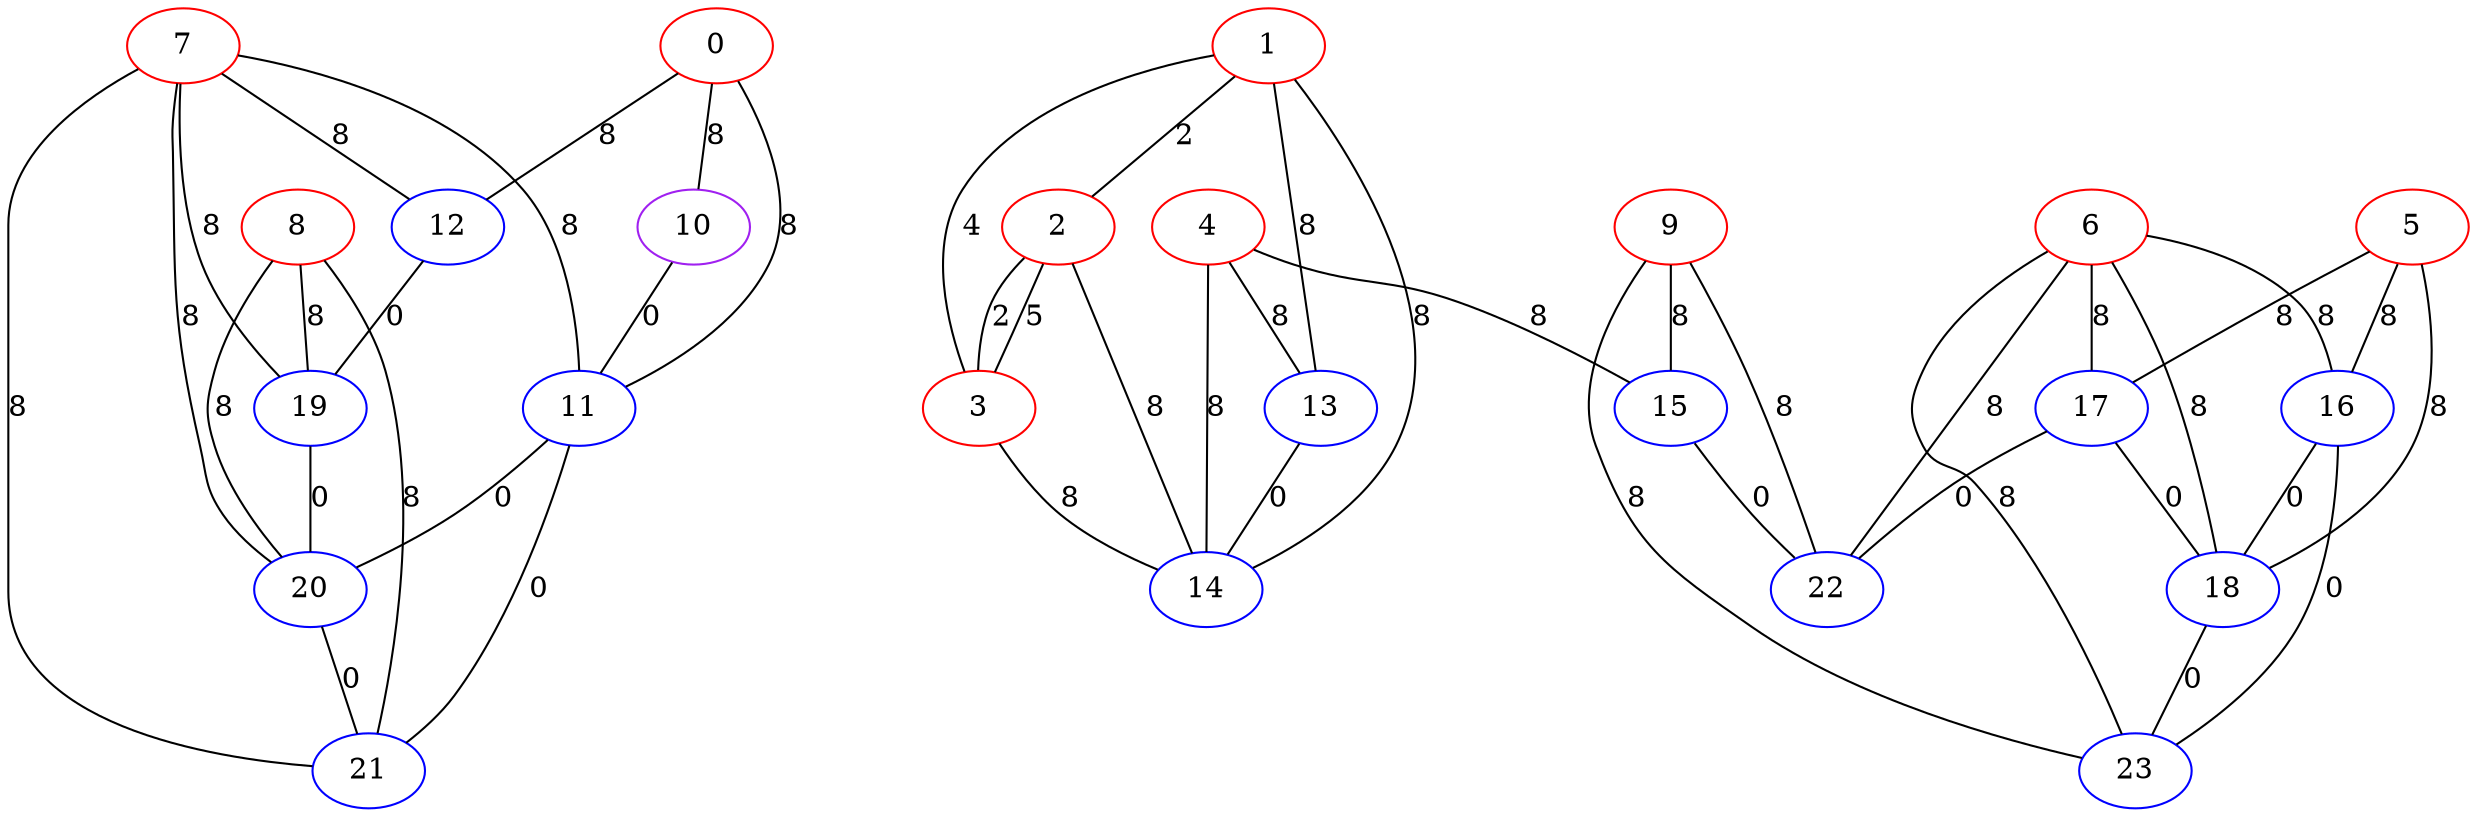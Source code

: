 graph "" {
0 [color=red, weight=1];
1 [color=red, weight=1];
2 [color=red, weight=1];
3 [color=red, weight=1];
4 [color=red, weight=1];
5 [color=red, weight=1];
6 [color=red, weight=1];
7 [color=red, weight=1];
8 [color=red, weight=1];
9 [color=red, weight=1];
10 [color=purple, weight=4];
11 [color=blue, weight=3];
12 [color=blue, weight=3];
13 [color=blue, weight=3];
14 [color=blue, weight=3];
15 [color=blue, weight=3];
16 [color=blue, weight=3];
17 [color=blue, weight=3];
18 [color=blue, weight=3];
19 [color=blue, weight=3];
20 [color=blue, weight=3];
21 [color=blue, weight=3];
22 [color=blue, weight=3];
23 [color=blue, weight=3];
0 -- 10  [key=0, label=8];
0 -- 11  [key=0, label=8];
0 -- 12  [key=0, label=8];
1 -- 2  [key=0, label=2];
1 -- 3  [key=0, label=4];
1 -- 13  [key=0, label=8];
1 -- 14  [key=0, label=8];
2 -- 3  [key=0, label=2];
2 -- 3  [key=1, label=5];
2 -- 14  [key=0, label=8];
3 -- 14  [key=0, label=8];
4 -- 13  [key=0, label=8];
4 -- 14  [key=0, label=8];
4 -- 15  [key=0, label=8];
5 -- 16  [key=0, label=8];
5 -- 17  [key=0, label=8];
5 -- 18  [key=0, label=8];
6 -- 16  [key=0, label=8];
6 -- 17  [key=0, label=8];
6 -- 18  [key=0, label=8];
6 -- 22  [key=0, label=8];
6 -- 23  [key=0, label=8];
7 -- 11  [key=0, label=8];
7 -- 20  [key=0, label=8];
7 -- 19  [key=0, label=8];
7 -- 12  [key=0, label=8];
7 -- 21  [key=0, label=8];
8 -- 19  [key=0, label=8];
8 -- 20  [key=0, label=8];
8 -- 21  [key=0, label=8];
9 -- 15  [key=0, label=8];
9 -- 22  [key=0, label=8];
9 -- 23  [key=0, label=8];
10 -- 11  [key=0, label=0];
11 -- 20  [key=0, label=0];
11 -- 21  [key=0, label=0];
12 -- 19  [key=0, label=0];
13 -- 14  [key=0, label=0];
15 -- 22  [key=0, label=0];
16 -- 18  [key=0, label=0];
16 -- 23  [key=0, label=0];
17 -- 18  [key=0, label=0];
17 -- 22  [key=0, label=0];
18 -- 23  [key=0, label=0];
19 -- 20  [key=0, label=0];
20 -- 21  [key=0, label=0];
}
